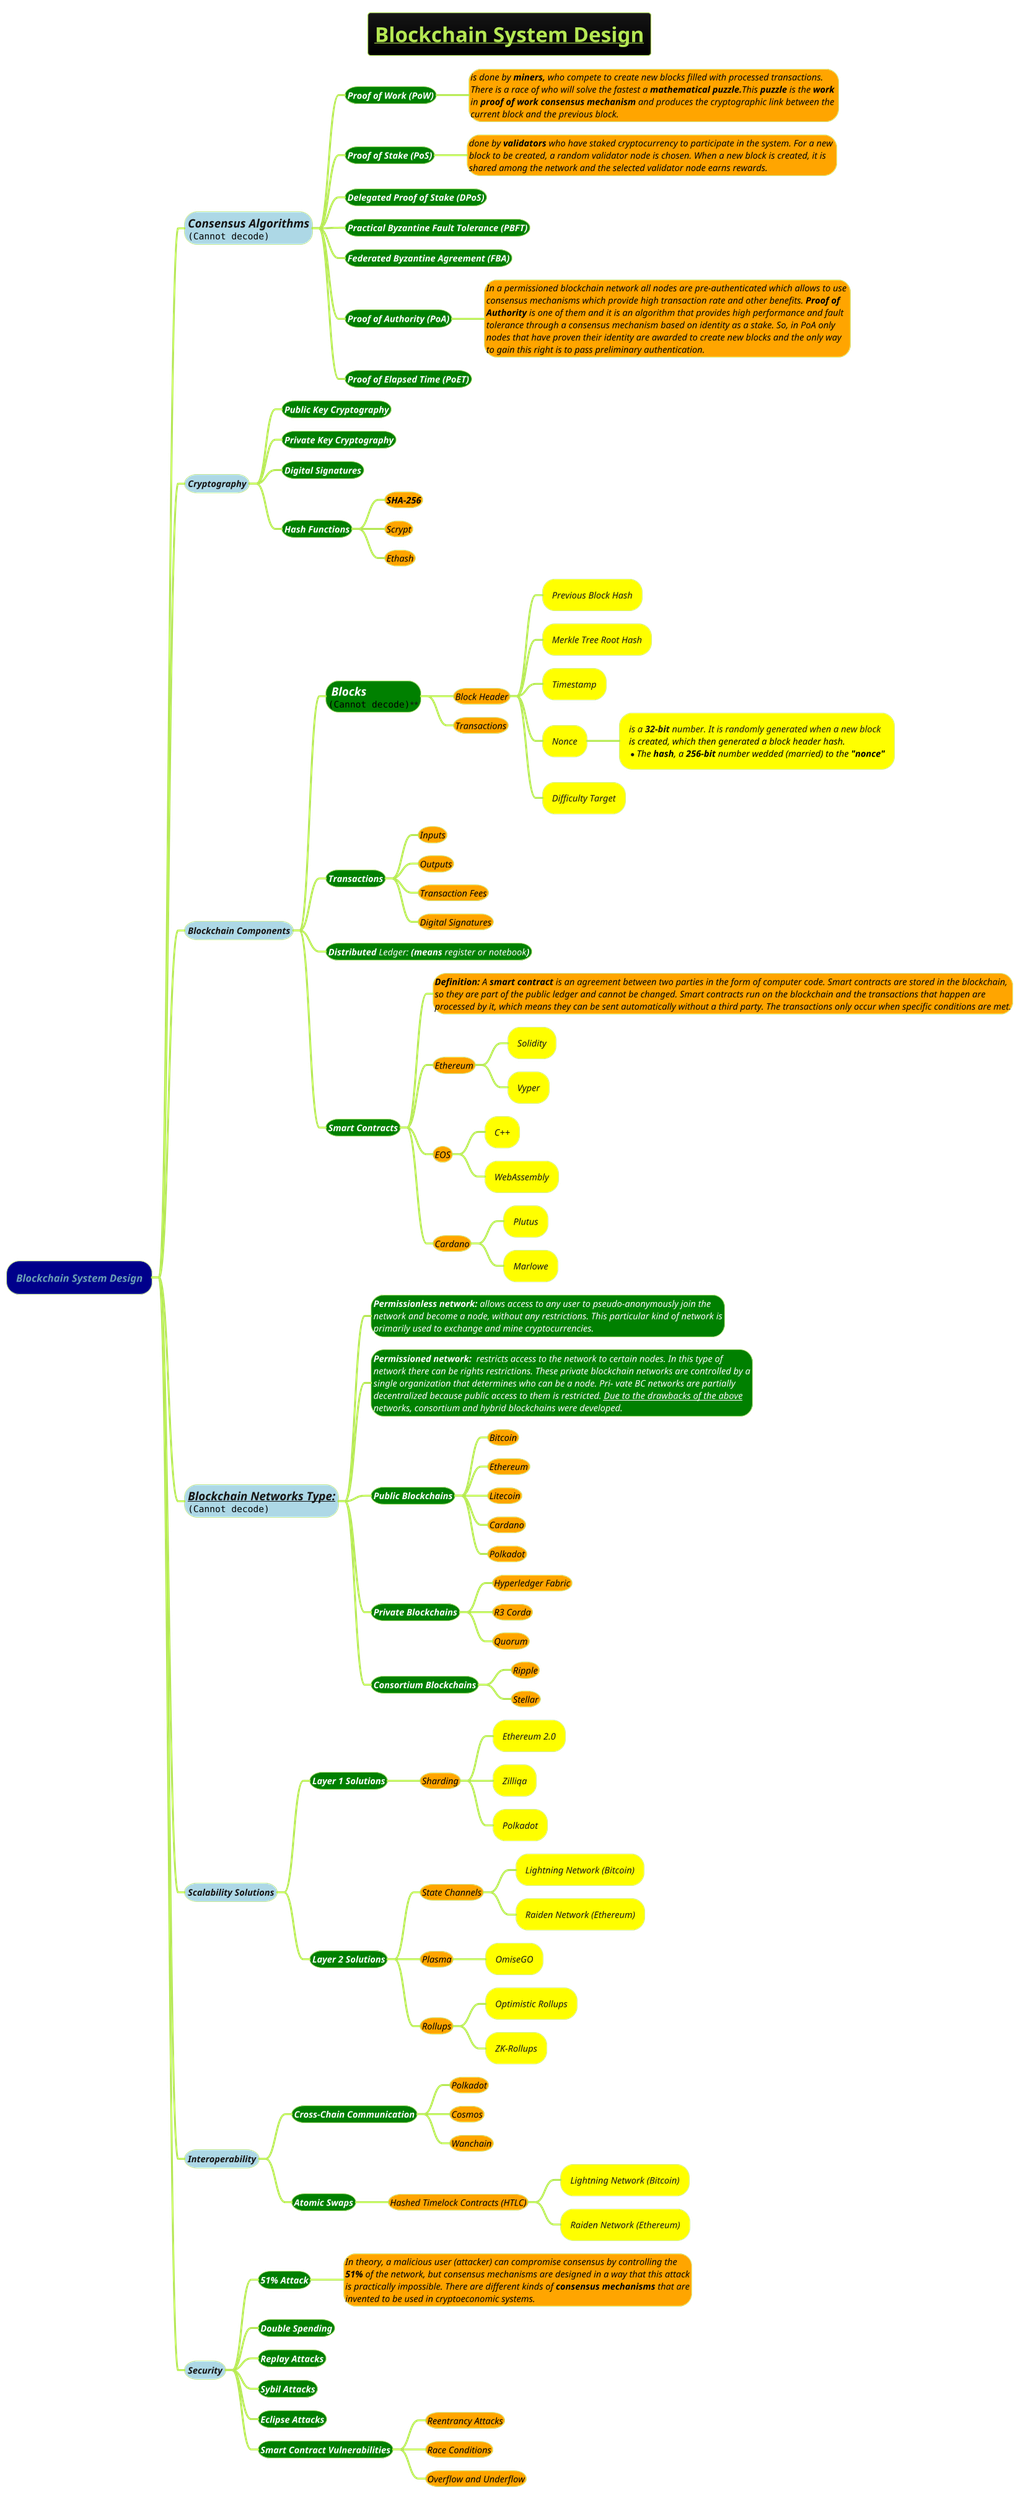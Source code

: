 @startmindmap
!define AWESOME mindmap

 skinparam {
  DefaultFontName Arial
  BackgroundColor gold
  DefaultFontSize 12
  DefaultLineColor DEFAULT_LINE_COLOR
  DefaultTextColor DEFAULT_TEXT_COLOR
}

title =__**Blockchain System Design**__
!theme hacker

+[#darkblue] <i>**Blockchain System Design**
++[#lightblue] <i><size:18>**Consensus Algorithms**\n<img:img_2.png>
+++[#green] <i><size:14><color #white>**Proof of Work (PoW)**
****[#orange] <i><size:14><color #black>is done by **miners,** who compete to create new blocks filled with processed transactions. \n<i><size:14><color #black>There is a race of who will solve the fastest a **mathematical puzzle.**This **puzzle** is the **work** \n<i><size:14><color #black>in **proof of work consensus mechanism** and produces the cryptographic link between the \n<i><size:14><color #black>current block and the previous block.
+++[#green] <i><size:14><color #white>**Proof of Stake (PoS)**
****[#orange] <i><size:14><color #black>done by **validators** who have staked cryptocurrency to participate in the system. For a new \n<i><size:14><color #black>block to be created, a random validator node is chosen. When a new block is created, it is \n<i><size:14><color #black>shared among the network and the selected validator node earns rewards.
+++[#green] <i><size:14><color #white>**Delegated Proof of Stake (DPoS)**
+++[#green] <i><size:14><color #white>**Practical Byzantine Fault Tolerance (PBFT)**
+++[#green] <i><size:14><color #white>**Federated Byzantine Agreement (FBA)**
+++[#green] <i><size:14><color #white>**Proof of Authority (PoA)**
****[#orange] <i><size:14><color #black>In a permissioned blockchain network all nodes are pre-authenticated which allows to use \n<i><size:14><color #black>consensus mechanisms which provide high transaction rate and other benefits. **Proof of **\n<i><size:14><color #black>**Authority** is one of them and it is an algorithm that provides high performance and fault \n<i><size:14><color #black>tolerance through a consensus mechanism based on identity as a stake. So, in PoA only \n<i><size:14><color #black>nodes that have proven their identity are awarded to create new blocks and the only way \n<i><size:14><color #black>to gain this right is to pass preliminary authentication.
+++[#green] <i><size:14><color #white>**Proof of Elapsed Time (PoET)**

++[#lightblue] <i><size:14>Cryptography
+++[#green] <i><size:14><color #white>**Public Key Cryptography**
+++[#green] <i><size:14><color #white>**Private Key Cryptography**
+++[#green] <i><size:14><color #white>**Digital Signatures**
+++[#green] <i><size:14><color #white>**Hash Functions**
****[#orange] <i><size:14><color #black>**SHA-256**
****[#orange] <i><size:14><color #black>Scrypt
****[#orange] <i><size:14><color #black>Ethash

++[#lightblue] <i><size:14>Blockchain Components
+++[#green] <i><size:18> <color #white>**Blocks** \n<img:img.png>**
****[#orange] <i><size:14><color #black>Block Header
*****[#yellow] <i><size:14>Previous Block Hash
*****[#yellow] <i><size:14>Merkle Tree Root Hash
*****[#yellow] <i><size:14>Timestamp
*****[#yellow] <i><size:14>Nonce
++++++[#yellow] <i><size:14>is a **32-bit** number. It is randomly generated when a new block\n<i><size:14><color #black>is created, which then generated a block header hash.\n* <i><size:14><color #black>The **hash**, a **256-bit** number wedded (married) to the **"nonce"**
*****[#yellow] <i><size:14>Difficulty Target
****[#orange] <i><size:14><color #black>Transactions
+++[#green] <i><size:14><color #white>**Transactions**
****[#orange] <i><size:14><color #black>Inputs
****[#orange] <i><size:14><color #black>Outputs
****[#orange] <i><size:14><color #black>Transaction Fees
****[#orange] <i><size:14><color #black>Digital Signatures
+++[#green] <i><size:14><color #white>**Distributed **Ledger:** (means **register or notebook**)**
+++[#green] <i><size:14><color #white>**Smart Contracts**
****[#orange] <i><size:14><color #black>**Definition:** A **smart contract** is an agreement between two parties in the form of computer code. Smart contracts are stored in the blockchain, \n<i><size:14><color #black>so they are part of the public ledger and cannot be changed. Smart contracts run on the blockchain and the transactions that happen are \n<i><size:14><color #black>processed by it, which means they can be sent automatically without a third party. The transactions only occur when specific conditions are met.
****[#orange] <i><size:14><color #black>Ethereum
*****[#yellow] <i><size:14>Solidity
*****[#yellow] <i><size:14>Vyper
****[#orange] <i><size:14><color #black>EOS
*****[#yellow] <i><size:14>C++
*****[#yellow] <i><size:14>WebAssembly
****[#orange] <i><size:14><color #black>Cardano
*****[#yellow] <i><size:14>Plutus
*****[#yellow] <i><size:14>Marlowe

**[#lightblue] <i><size:18>__**Blockchain Networks Type:**__\n<img:img_1.png>
***[#green]:<i><size:14><color #white>**Permissionless network:** allows access to any user to pseudo-anonymously join the
<i><size:14><color #white>network and become a node, without any restrictions. This particular kind of network is
<i><size:14><color #white>primarily used to exchange and mine cryptocurrencies.;

***[#green]:<i><size:14><color #white>**Permissioned network:**  restricts access to the network to certain nodes. In this type of
<i><size:14><color #white>network there can be rights restrictions. These private blockchain networks are controlled by a
<i><size:14><color #white>single organization that determines who can be a node. Pri- vate BC networks are partially
<i><size:14><color #white>decentralized because public access to them is restricted. __Due to the drawbacks of the above__
<i><size:14><color #white>networks, consortium and hybrid blockchains were developed.;

+++[#green] <i><size:14><color #white>**Public Blockchains**
****[#orange] <i><size:14><color #black>Bitcoin
****[#orange] <i><size:14><color #black>Ethereum
****[#orange] <i><size:14><color #black>Litecoin
****[#orange] <i><size:14><color #black>Cardano
****[#orange] <i><size:14><color #black>Polkadot
+++[#green] <i><size:14><color #white>**Private Blockchains**
****[#orange] <i><size:14><color #black>Hyperledger Fabric
****[#orange] <i><size:14><color #black>R3 Corda
****[#orange] <i><size:14><color #black>Quorum
+++[#green] <i><size:14><color #white>**Consortium Blockchains**
****[#orange] <i><size:14><color #black>Ripple
****[#orange] <i><size:14><color #black>Stellar

++[#lightblue] <i><size:14>Scalability Solutions
+++[#green] <i><size:14><color #white>**Layer 1 Solutions**
****[#orange] <i><size:14><color #black>Sharding
*****[#yellow] <i><size:14>Ethereum 2.0
*****[#yellow] <i><size:14>Zilliqa
*****[#yellow] <i><size:14>Polkadot
+++[#green] <i><size:14><color #white>**Layer 2 Solutions**
****[#orange] <i><size:14><color #black>State Channels
*****[#yellow] <i><size:14>Lightning Network (Bitcoin)
*****[#yellow] <i><size:14>Raiden Network (Ethereum)
****[#orange] <i><size:14><color #black>Plasma
*****[#yellow] <i><size:14>OmiseGO
****[#orange] <i><size:14><color #black>Rollups
*****[#yellow] <i><size:14>Optimistic Rollups
*****[#yellow] <i><size:14>ZK-Rollups

++[#lightblue] <i><size:14>Interoperability
+++[#green] <i><size:14><color #white>**Cross-Chain Communication**
****[#orange] <i><size:14><color #black>Polkadot
****[#orange] <i><size:14><color #black>Cosmos
****[#orange] <i><size:14><color #black>Wanchain
+++[#green] <i><size:14><color #white>**Atomic Swaps**
****[#orange] <i><size:14><color #black>Hashed Timelock Contracts (HTLC)
*****[#yellow] <i><size:14>Lightning Network (Bitcoin)
*****[#yellow] <i><size:14>Raiden Network (Ethereum)

++[#lightblue] <i><size:14>Security
+++[#green] <i><size:14><color #white>**51% Attack**
****[#orange] <i><size:14><color #black>In theory, a malicious user (attacker) can compromise consensus by controlling the\n<i><size:14><color #black>**51%** of the network, but consensus mechanisms are designed in a way that this attack\n<i><size:14><color #black>is practically impossible. There are different kinds of **consensus mechanisms** that are\n<i><size:14><color #black>invented to be used in cryptoeconomic systems.
+++[#green] <i><size:14><color #white>**Double Spending**
+++[#green] <i><size:14><color #white>**Replay Attacks**
+++[#green] <i><size:14><color #white>**Sybil Attacks**
+++[#green] <i><size:14><color #white>**Eclipse Attacks**
+++[#green] <i><size:14><color #white>**Smart Contract Vulnerabilities**
****[#orange] <i><size:14><color #black>Reentrancy Attacks
****[#orange] <i><size:14><color #black>Race Conditions
****[#orange] <i><size:14><color #black>Overflow and Underflow
@endmindmap

